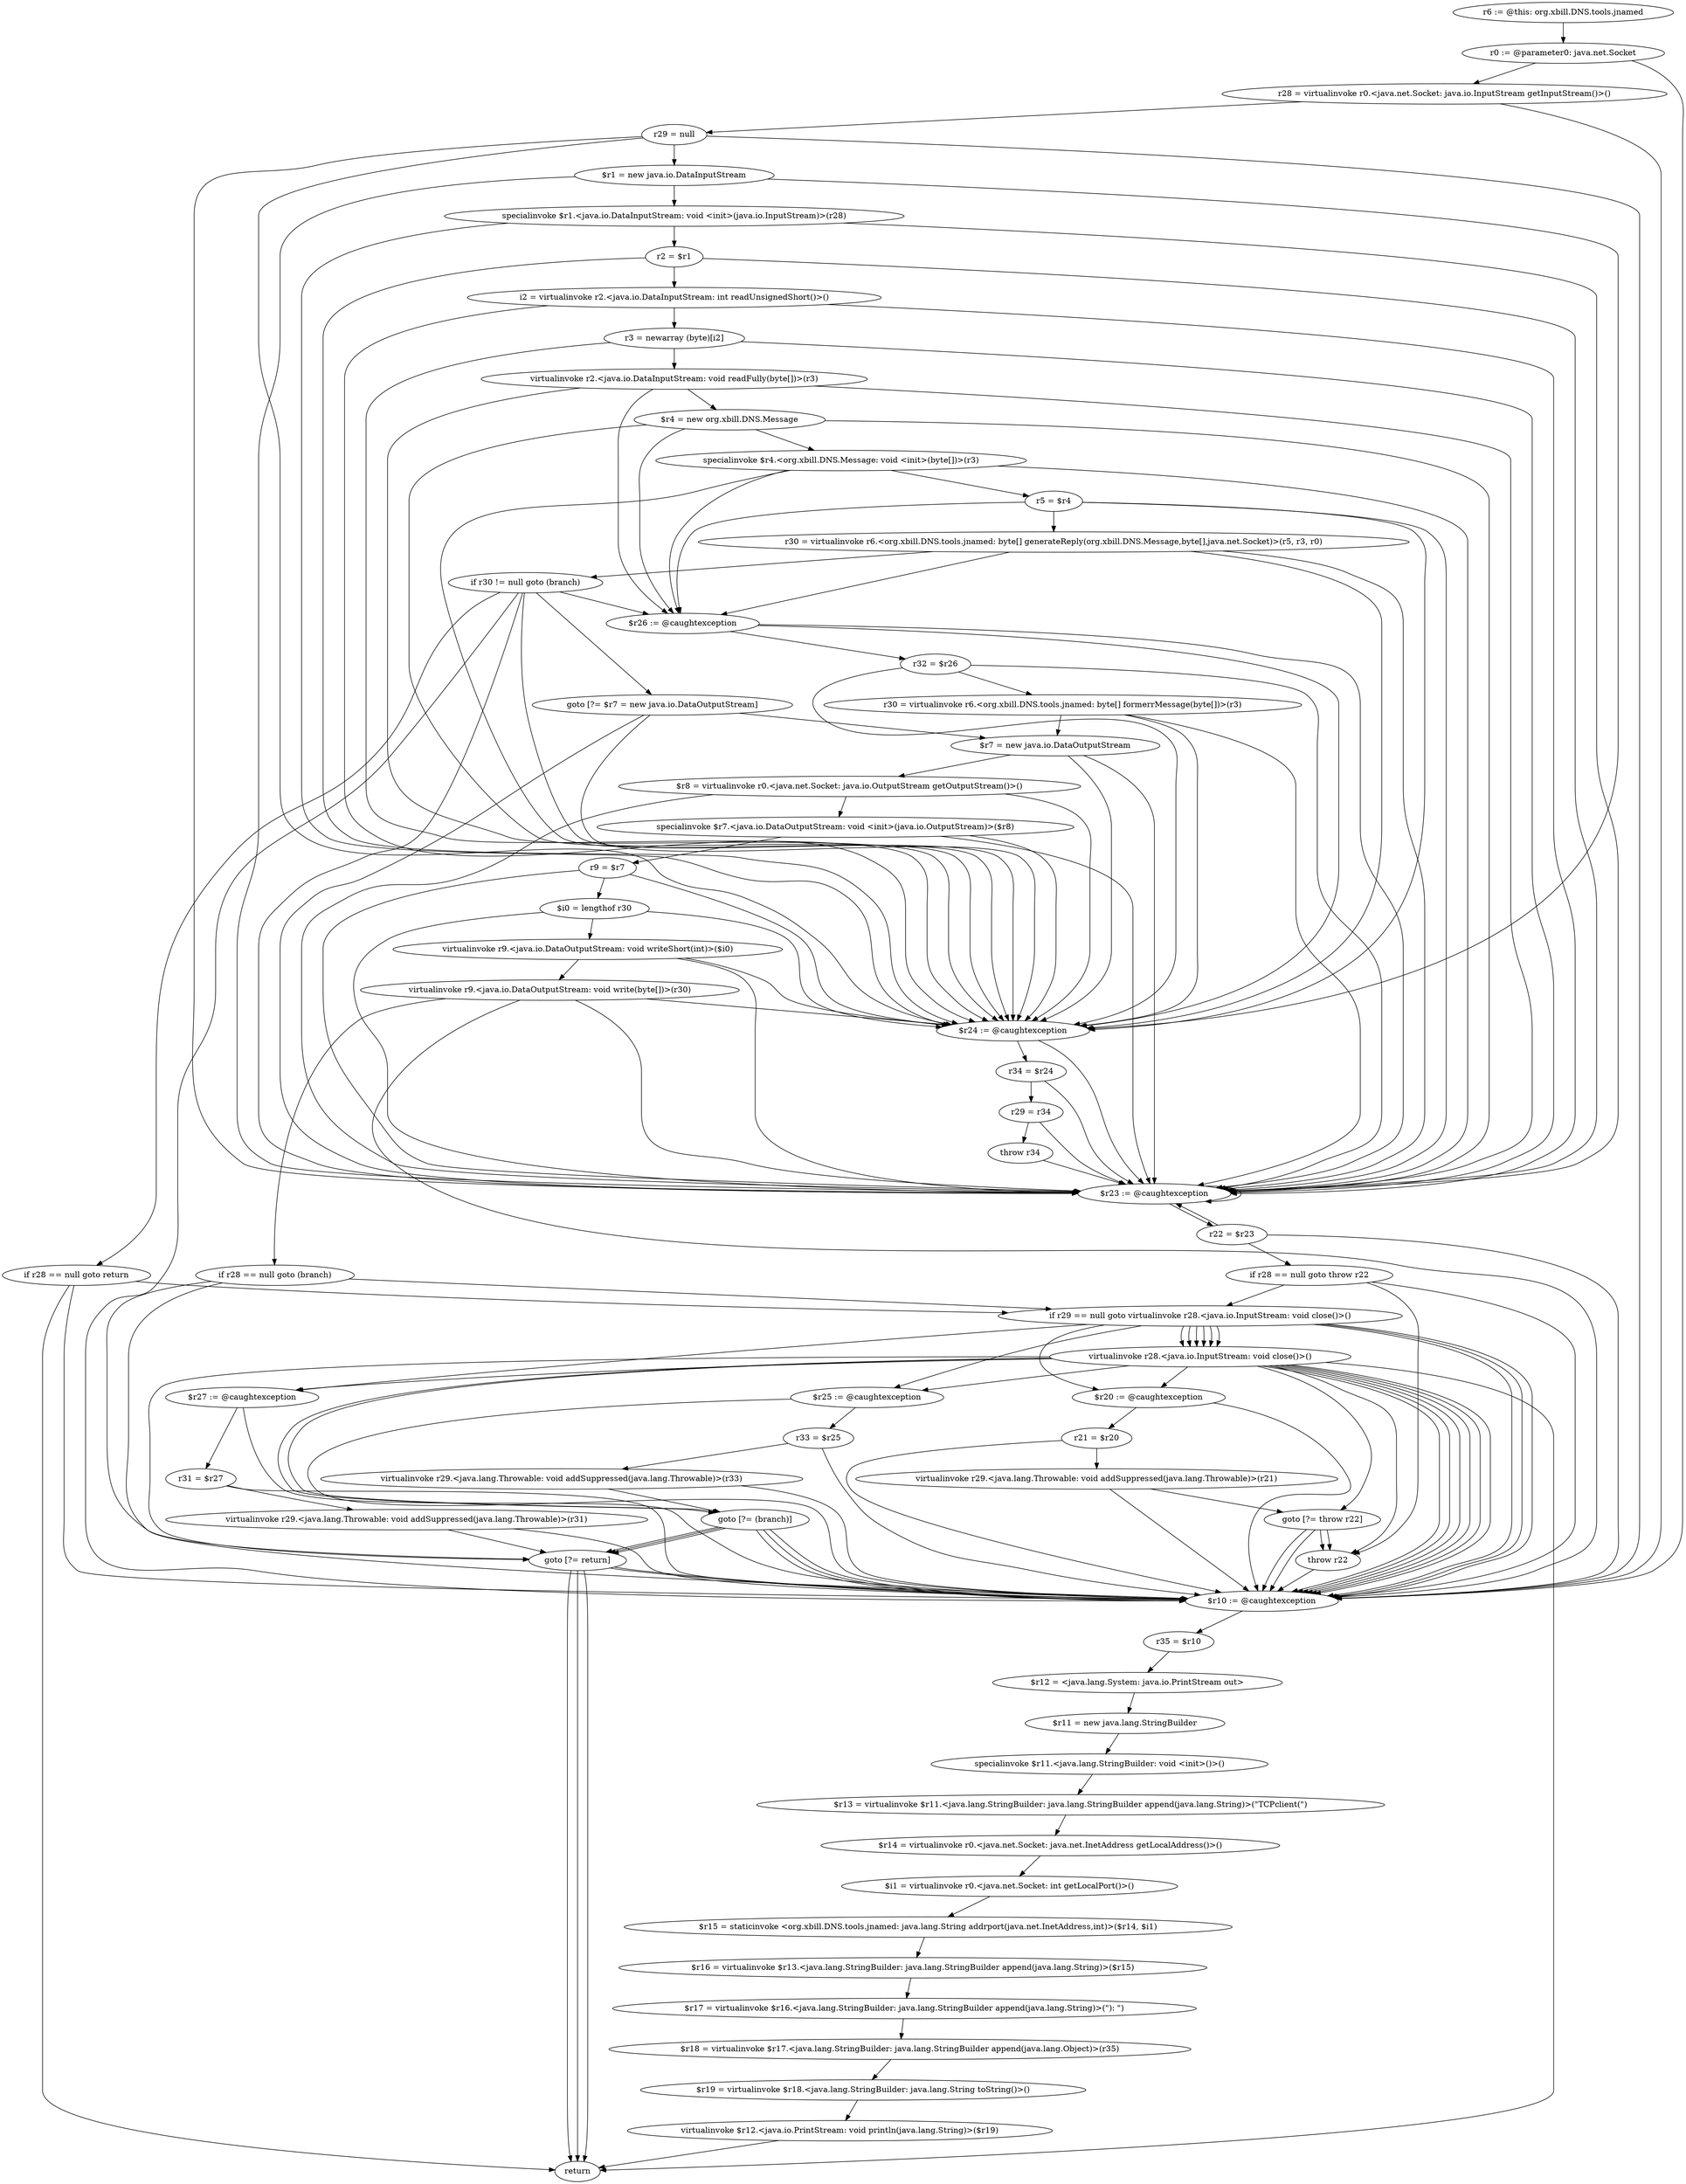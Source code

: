 digraph "unitGraph" {
    "r6 := @this: org.xbill.DNS.tools.jnamed"
    "r0 := @parameter0: java.net.Socket"
    "r28 = virtualinvoke r0.<java.net.Socket: java.io.InputStream getInputStream()>()"
    "r29 = null"
    "$r1 = new java.io.DataInputStream"
    "specialinvoke $r1.<java.io.DataInputStream: void <init>(java.io.InputStream)>(r28)"
    "r2 = $r1"
    "i2 = virtualinvoke r2.<java.io.DataInputStream: int readUnsignedShort()>()"
    "r3 = newarray (byte)[i2]"
    "virtualinvoke r2.<java.io.DataInputStream: void readFully(byte[])>(r3)"
    "$r4 = new org.xbill.DNS.Message"
    "specialinvoke $r4.<org.xbill.DNS.Message: void <init>(byte[])>(r3)"
    "r5 = $r4"
    "r30 = virtualinvoke r6.<org.xbill.DNS.tools.jnamed: byte[] generateReply(org.xbill.DNS.Message,byte[],java.net.Socket)>(r5, r3, r0)"
    "if r30 != null goto (branch)"
    "if r28 == null goto return"
    "if r29 == null goto virtualinvoke r28.<java.io.InputStream: void close()>()"
    "virtualinvoke r28.<java.io.InputStream: void close()>()"
    "goto [?= return]"
    "$r27 := @caughtexception"
    "r31 = $r27"
    "virtualinvoke r29.<java.lang.Throwable: void addSuppressed(java.lang.Throwable)>(r31)"
    "return"
    "goto [?= $r7 = new java.io.DataOutputStream]"
    "$r26 := @caughtexception"
    "r32 = $r26"
    "r30 = virtualinvoke r6.<org.xbill.DNS.tools.jnamed: byte[] formerrMessage(byte[])>(r3)"
    "$r7 = new java.io.DataOutputStream"
    "$r8 = virtualinvoke r0.<java.net.Socket: java.io.OutputStream getOutputStream()>()"
    "specialinvoke $r7.<java.io.DataOutputStream: void <init>(java.io.OutputStream)>($r8)"
    "r9 = $r7"
    "$i0 = lengthof r30"
    "virtualinvoke r9.<java.io.DataOutputStream: void writeShort(int)>($i0)"
    "virtualinvoke r9.<java.io.DataOutputStream: void write(byte[])>(r30)"
    "if r28 == null goto (branch)"
    "goto [?= (branch)]"
    "$r25 := @caughtexception"
    "r33 = $r25"
    "virtualinvoke r29.<java.lang.Throwable: void addSuppressed(java.lang.Throwable)>(r33)"
    "$r24 := @caughtexception"
    "r34 = $r24"
    "r29 = r34"
    "throw r34"
    "$r23 := @caughtexception"
    "r22 = $r23"
    "if r28 == null goto throw r22"
    "goto [?= throw r22]"
    "$r20 := @caughtexception"
    "r21 = $r20"
    "virtualinvoke r29.<java.lang.Throwable: void addSuppressed(java.lang.Throwable)>(r21)"
    "throw r22"
    "$r10 := @caughtexception"
    "r35 = $r10"
    "$r12 = <java.lang.System: java.io.PrintStream out>"
    "$r11 = new java.lang.StringBuilder"
    "specialinvoke $r11.<java.lang.StringBuilder: void <init>()>()"
    "$r13 = virtualinvoke $r11.<java.lang.StringBuilder: java.lang.StringBuilder append(java.lang.String)>(\"TCPclient(\")"
    "$r14 = virtualinvoke r0.<java.net.Socket: java.net.InetAddress getLocalAddress()>()"
    "$i1 = virtualinvoke r0.<java.net.Socket: int getLocalPort()>()"
    "$r15 = staticinvoke <org.xbill.DNS.tools.jnamed: java.lang.String addrport(java.net.InetAddress,int)>($r14, $i1)"
    "$r16 = virtualinvoke $r13.<java.lang.StringBuilder: java.lang.StringBuilder append(java.lang.String)>($r15)"
    "$r17 = virtualinvoke $r16.<java.lang.StringBuilder: java.lang.StringBuilder append(java.lang.String)>(\"): \")"
    "$r18 = virtualinvoke $r17.<java.lang.StringBuilder: java.lang.StringBuilder append(java.lang.Object)>(r35)"
    "$r19 = virtualinvoke $r18.<java.lang.StringBuilder: java.lang.String toString()>()"
    "virtualinvoke $r12.<java.io.PrintStream: void println(java.lang.String)>($r19)"
    "r6 := @this: org.xbill.DNS.tools.jnamed"->"r0 := @parameter0: java.net.Socket";
    "r0 := @parameter0: java.net.Socket"->"r28 = virtualinvoke r0.<java.net.Socket: java.io.InputStream getInputStream()>()";
    "r0 := @parameter0: java.net.Socket"->"$r10 := @caughtexception";
    "r28 = virtualinvoke r0.<java.net.Socket: java.io.InputStream getInputStream()>()"->"r29 = null";
    "r28 = virtualinvoke r0.<java.net.Socket: java.io.InputStream getInputStream()>()"->"$r10 := @caughtexception";
    "r29 = null"->"$r24 := @caughtexception";
    "r29 = null"->"$r10 := @caughtexception";
    "r29 = null"->"$r23 := @caughtexception";
    "r29 = null"->"$r1 = new java.io.DataInputStream";
    "$r1 = new java.io.DataInputStream"->"$r24 := @caughtexception";
    "$r1 = new java.io.DataInputStream"->"$r23 := @caughtexception";
    "$r1 = new java.io.DataInputStream"->"specialinvoke $r1.<java.io.DataInputStream: void <init>(java.io.InputStream)>(r28)";
    "specialinvoke $r1.<java.io.DataInputStream: void <init>(java.io.InputStream)>(r28)"->"$r24 := @caughtexception";
    "specialinvoke $r1.<java.io.DataInputStream: void <init>(java.io.InputStream)>(r28)"->"$r23 := @caughtexception";
    "specialinvoke $r1.<java.io.DataInputStream: void <init>(java.io.InputStream)>(r28)"->"r2 = $r1";
    "r2 = $r1"->"$r24 := @caughtexception";
    "r2 = $r1"->"$r23 := @caughtexception";
    "r2 = $r1"->"i2 = virtualinvoke r2.<java.io.DataInputStream: int readUnsignedShort()>()";
    "i2 = virtualinvoke r2.<java.io.DataInputStream: int readUnsignedShort()>()"->"$r24 := @caughtexception";
    "i2 = virtualinvoke r2.<java.io.DataInputStream: int readUnsignedShort()>()"->"$r23 := @caughtexception";
    "i2 = virtualinvoke r2.<java.io.DataInputStream: int readUnsignedShort()>()"->"r3 = newarray (byte)[i2]";
    "r3 = newarray (byte)[i2]"->"$r24 := @caughtexception";
    "r3 = newarray (byte)[i2]"->"$r23 := @caughtexception";
    "r3 = newarray (byte)[i2]"->"virtualinvoke r2.<java.io.DataInputStream: void readFully(byte[])>(r3)";
    "virtualinvoke r2.<java.io.DataInputStream: void readFully(byte[])>(r3)"->"$r26 := @caughtexception";
    "virtualinvoke r2.<java.io.DataInputStream: void readFully(byte[])>(r3)"->"$r24 := @caughtexception";
    "virtualinvoke r2.<java.io.DataInputStream: void readFully(byte[])>(r3)"->"$r23 := @caughtexception";
    "virtualinvoke r2.<java.io.DataInputStream: void readFully(byte[])>(r3)"->"$r4 = new org.xbill.DNS.Message";
    "$r4 = new org.xbill.DNS.Message"->"$r26 := @caughtexception";
    "$r4 = new org.xbill.DNS.Message"->"$r24 := @caughtexception";
    "$r4 = new org.xbill.DNS.Message"->"$r23 := @caughtexception";
    "$r4 = new org.xbill.DNS.Message"->"specialinvoke $r4.<org.xbill.DNS.Message: void <init>(byte[])>(r3)";
    "specialinvoke $r4.<org.xbill.DNS.Message: void <init>(byte[])>(r3)"->"$r26 := @caughtexception";
    "specialinvoke $r4.<org.xbill.DNS.Message: void <init>(byte[])>(r3)"->"$r24 := @caughtexception";
    "specialinvoke $r4.<org.xbill.DNS.Message: void <init>(byte[])>(r3)"->"$r23 := @caughtexception";
    "specialinvoke $r4.<org.xbill.DNS.Message: void <init>(byte[])>(r3)"->"r5 = $r4";
    "r5 = $r4"->"$r26 := @caughtexception";
    "r5 = $r4"->"$r24 := @caughtexception";
    "r5 = $r4"->"$r23 := @caughtexception";
    "r5 = $r4"->"r30 = virtualinvoke r6.<org.xbill.DNS.tools.jnamed: byte[] generateReply(org.xbill.DNS.Message,byte[],java.net.Socket)>(r5, r3, r0)";
    "r30 = virtualinvoke r6.<org.xbill.DNS.tools.jnamed: byte[] generateReply(org.xbill.DNS.Message,byte[],java.net.Socket)>(r5, r3, r0)"->"$r26 := @caughtexception";
    "r30 = virtualinvoke r6.<org.xbill.DNS.tools.jnamed: byte[] generateReply(org.xbill.DNS.Message,byte[],java.net.Socket)>(r5, r3, r0)"->"$r24 := @caughtexception";
    "r30 = virtualinvoke r6.<org.xbill.DNS.tools.jnamed: byte[] generateReply(org.xbill.DNS.Message,byte[],java.net.Socket)>(r5, r3, r0)"->"$r23 := @caughtexception";
    "r30 = virtualinvoke r6.<org.xbill.DNS.tools.jnamed: byte[] generateReply(org.xbill.DNS.Message,byte[],java.net.Socket)>(r5, r3, r0)"->"if r30 != null goto (branch)";
    "if r30 != null goto (branch)"->"$r26 := @caughtexception";
    "if r30 != null goto (branch)"->"$r24 := @caughtexception";
    "if r30 != null goto (branch)"->"$r10 := @caughtexception";
    "if r30 != null goto (branch)"->"$r23 := @caughtexception";
    "if r30 != null goto (branch)"->"if r28 == null goto return";
    "if r30 != null goto (branch)"->"goto [?= $r7 = new java.io.DataOutputStream]";
    "if r28 == null goto return"->"if r29 == null goto virtualinvoke r28.<java.io.InputStream: void close()>()";
    "if r28 == null goto return"->"return";
    "if r28 == null goto return"->"$r10 := @caughtexception";
    "if r29 == null goto virtualinvoke r28.<java.io.InputStream: void close()>()"->"virtualinvoke r28.<java.io.InputStream: void close()>()";
    "if r29 == null goto virtualinvoke r28.<java.io.InputStream: void close()>()"->"virtualinvoke r28.<java.io.InputStream: void close()>()";
    "if r29 == null goto virtualinvoke r28.<java.io.InputStream: void close()>()"->"$r27 := @caughtexception";
    "if r29 == null goto virtualinvoke r28.<java.io.InputStream: void close()>()"->"$r10 := @caughtexception";
    "virtualinvoke r28.<java.io.InputStream: void close()>()"->"$r27 := @caughtexception";
    "virtualinvoke r28.<java.io.InputStream: void close()>()"->"$r10 := @caughtexception";
    "virtualinvoke r28.<java.io.InputStream: void close()>()"->"goto [?= return]";
    "goto [?= return]"->"return";
    "goto [?= return]"->"$r10 := @caughtexception";
    "$r27 := @caughtexception"->"r31 = $r27";
    "$r27 := @caughtexception"->"$r10 := @caughtexception";
    "r31 = $r27"->"virtualinvoke r29.<java.lang.Throwable: void addSuppressed(java.lang.Throwable)>(r31)";
    "r31 = $r27"->"$r10 := @caughtexception";
    "virtualinvoke r29.<java.lang.Throwable: void addSuppressed(java.lang.Throwable)>(r31)"->"goto [?= return]";
    "virtualinvoke r29.<java.lang.Throwable: void addSuppressed(java.lang.Throwable)>(r31)"->"$r10 := @caughtexception";
    "goto [?= return]"->"return";
    "goto [?= return]"->"$r10 := @caughtexception";
    "virtualinvoke r28.<java.io.InputStream: void close()>()"->"return";
    "virtualinvoke r28.<java.io.InputStream: void close()>()"->"$r10 := @caughtexception";
    "goto [?= $r7 = new java.io.DataOutputStream]"->"$r24 := @caughtexception";
    "goto [?= $r7 = new java.io.DataOutputStream]"->"$r23 := @caughtexception";
    "goto [?= $r7 = new java.io.DataOutputStream]"->"$r7 = new java.io.DataOutputStream";
    "$r26 := @caughtexception"->"$r24 := @caughtexception";
    "$r26 := @caughtexception"->"$r23 := @caughtexception";
    "$r26 := @caughtexception"->"r32 = $r26";
    "r32 = $r26"->"$r24 := @caughtexception";
    "r32 = $r26"->"$r23 := @caughtexception";
    "r32 = $r26"->"r30 = virtualinvoke r6.<org.xbill.DNS.tools.jnamed: byte[] formerrMessage(byte[])>(r3)";
    "r30 = virtualinvoke r6.<org.xbill.DNS.tools.jnamed: byte[] formerrMessage(byte[])>(r3)"->"$r24 := @caughtexception";
    "r30 = virtualinvoke r6.<org.xbill.DNS.tools.jnamed: byte[] formerrMessage(byte[])>(r3)"->"$r23 := @caughtexception";
    "r30 = virtualinvoke r6.<org.xbill.DNS.tools.jnamed: byte[] formerrMessage(byte[])>(r3)"->"$r7 = new java.io.DataOutputStream";
    "$r7 = new java.io.DataOutputStream"->"$r24 := @caughtexception";
    "$r7 = new java.io.DataOutputStream"->"$r23 := @caughtexception";
    "$r7 = new java.io.DataOutputStream"->"$r8 = virtualinvoke r0.<java.net.Socket: java.io.OutputStream getOutputStream()>()";
    "$r8 = virtualinvoke r0.<java.net.Socket: java.io.OutputStream getOutputStream()>()"->"$r24 := @caughtexception";
    "$r8 = virtualinvoke r0.<java.net.Socket: java.io.OutputStream getOutputStream()>()"->"$r23 := @caughtexception";
    "$r8 = virtualinvoke r0.<java.net.Socket: java.io.OutputStream getOutputStream()>()"->"specialinvoke $r7.<java.io.DataOutputStream: void <init>(java.io.OutputStream)>($r8)";
    "specialinvoke $r7.<java.io.DataOutputStream: void <init>(java.io.OutputStream)>($r8)"->"$r24 := @caughtexception";
    "specialinvoke $r7.<java.io.DataOutputStream: void <init>(java.io.OutputStream)>($r8)"->"$r23 := @caughtexception";
    "specialinvoke $r7.<java.io.DataOutputStream: void <init>(java.io.OutputStream)>($r8)"->"r9 = $r7";
    "r9 = $r7"->"$r24 := @caughtexception";
    "r9 = $r7"->"$r23 := @caughtexception";
    "r9 = $r7"->"$i0 = lengthof r30";
    "$i0 = lengthof r30"->"$r24 := @caughtexception";
    "$i0 = lengthof r30"->"$r23 := @caughtexception";
    "$i0 = lengthof r30"->"virtualinvoke r9.<java.io.DataOutputStream: void writeShort(int)>($i0)";
    "virtualinvoke r9.<java.io.DataOutputStream: void writeShort(int)>($i0)"->"$r24 := @caughtexception";
    "virtualinvoke r9.<java.io.DataOutputStream: void writeShort(int)>($i0)"->"$r23 := @caughtexception";
    "virtualinvoke r9.<java.io.DataOutputStream: void writeShort(int)>($i0)"->"virtualinvoke r9.<java.io.DataOutputStream: void write(byte[])>(r30)";
    "virtualinvoke r9.<java.io.DataOutputStream: void write(byte[])>(r30)"->"$r24 := @caughtexception";
    "virtualinvoke r9.<java.io.DataOutputStream: void write(byte[])>(r30)"->"$r10 := @caughtexception";
    "virtualinvoke r9.<java.io.DataOutputStream: void write(byte[])>(r30)"->"$r23 := @caughtexception";
    "virtualinvoke r9.<java.io.DataOutputStream: void write(byte[])>(r30)"->"if r28 == null goto (branch)";
    "if r28 == null goto (branch)"->"if r29 == null goto virtualinvoke r28.<java.io.InputStream: void close()>()";
    "if r28 == null goto (branch)"->"goto [?= return]";
    "if r28 == null goto (branch)"->"$r10 := @caughtexception";
    "if r29 == null goto virtualinvoke r28.<java.io.InputStream: void close()>()"->"virtualinvoke r28.<java.io.InputStream: void close()>()";
    "if r29 == null goto virtualinvoke r28.<java.io.InputStream: void close()>()"->"virtualinvoke r28.<java.io.InputStream: void close()>()";
    "if r29 == null goto virtualinvoke r28.<java.io.InputStream: void close()>()"->"$r25 := @caughtexception";
    "if r29 == null goto virtualinvoke r28.<java.io.InputStream: void close()>()"->"$r10 := @caughtexception";
    "virtualinvoke r28.<java.io.InputStream: void close()>()"->"$r25 := @caughtexception";
    "virtualinvoke r28.<java.io.InputStream: void close()>()"->"$r10 := @caughtexception";
    "virtualinvoke r28.<java.io.InputStream: void close()>()"->"goto [?= (branch)]";
    "goto [?= (branch)]"->"goto [?= return]";
    "goto [?= (branch)]"->"$r10 := @caughtexception";
    "$r25 := @caughtexception"->"r33 = $r25";
    "$r25 := @caughtexception"->"$r10 := @caughtexception";
    "r33 = $r25"->"virtualinvoke r29.<java.lang.Throwable: void addSuppressed(java.lang.Throwable)>(r33)";
    "r33 = $r25"->"$r10 := @caughtexception";
    "virtualinvoke r29.<java.lang.Throwable: void addSuppressed(java.lang.Throwable)>(r33)"->"goto [?= (branch)]";
    "virtualinvoke r29.<java.lang.Throwable: void addSuppressed(java.lang.Throwable)>(r33)"->"$r10 := @caughtexception";
    "goto [?= (branch)]"->"goto [?= return]";
    "goto [?= (branch)]"->"$r10 := @caughtexception";
    "virtualinvoke r28.<java.io.InputStream: void close()>()"->"goto [?= (branch)]";
    "virtualinvoke r28.<java.io.InputStream: void close()>()"->"$r10 := @caughtexception";
    "goto [?= (branch)]"->"goto [?= return]";
    "goto [?= (branch)]"->"$r10 := @caughtexception";
    "$r24 := @caughtexception"->"r34 = $r24";
    "$r24 := @caughtexception"->"$r23 := @caughtexception";
    "r34 = $r24"->"r29 = r34";
    "r34 = $r24"->"$r23 := @caughtexception";
    "r29 = r34"->"throw r34";
    "r29 = r34"->"$r23 := @caughtexception";
    "throw r34"->"$r23 := @caughtexception";
    "$r23 := @caughtexception"->"r22 = $r23";
    "$r23 := @caughtexception"->"$r23 := @caughtexception";
    "r22 = $r23"->"$r23 := @caughtexception";
    "r22 = $r23"->"$r10 := @caughtexception";
    "r22 = $r23"->"if r28 == null goto throw r22";
    "if r28 == null goto throw r22"->"if r29 == null goto virtualinvoke r28.<java.io.InputStream: void close()>()";
    "if r28 == null goto throw r22"->"throw r22";
    "if r28 == null goto throw r22"->"$r10 := @caughtexception";
    "if r29 == null goto virtualinvoke r28.<java.io.InputStream: void close()>()"->"virtualinvoke r28.<java.io.InputStream: void close()>()";
    "if r29 == null goto virtualinvoke r28.<java.io.InputStream: void close()>()"->"virtualinvoke r28.<java.io.InputStream: void close()>()";
    "if r29 == null goto virtualinvoke r28.<java.io.InputStream: void close()>()"->"$r20 := @caughtexception";
    "if r29 == null goto virtualinvoke r28.<java.io.InputStream: void close()>()"->"$r10 := @caughtexception";
    "virtualinvoke r28.<java.io.InputStream: void close()>()"->"$r20 := @caughtexception";
    "virtualinvoke r28.<java.io.InputStream: void close()>()"->"$r10 := @caughtexception";
    "virtualinvoke r28.<java.io.InputStream: void close()>()"->"goto [?= throw r22]";
    "goto [?= throw r22]"->"throw r22";
    "goto [?= throw r22]"->"$r10 := @caughtexception";
    "$r20 := @caughtexception"->"r21 = $r20";
    "$r20 := @caughtexception"->"$r10 := @caughtexception";
    "r21 = $r20"->"virtualinvoke r29.<java.lang.Throwable: void addSuppressed(java.lang.Throwable)>(r21)";
    "r21 = $r20"->"$r10 := @caughtexception";
    "virtualinvoke r29.<java.lang.Throwable: void addSuppressed(java.lang.Throwable)>(r21)"->"goto [?= throw r22]";
    "virtualinvoke r29.<java.lang.Throwable: void addSuppressed(java.lang.Throwable)>(r21)"->"$r10 := @caughtexception";
    "goto [?= throw r22]"->"throw r22";
    "goto [?= throw r22]"->"$r10 := @caughtexception";
    "virtualinvoke r28.<java.io.InputStream: void close()>()"->"throw r22";
    "virtualinvoke r28.<java.io.InputStream: void close()>()"->"$r10 := @caughtexception";
    "throw r22"->"$r10 := @caughtexception";
    "goto [?= return]"->"return";
    "$r10 := @caughtexception"->"r35 = $r10";
    "r35 = $r10"->"$r12 = <java.lang.System: java.io.PrintStream out>";
    "$r12 = <java.lang.System: java.io.PrintStream out>"->"$r11 = new java.lang.StringBuilder";
    "$r11 = new java.lang.StringBuilder"->"specialinvoke $r11.<java.lang.StringBuilder: void <init>()>()";
    "specialinvoke $r11.<java.lang.StringBuilder: void <init>()>()"->"$r13 = virtualinvoke $r11.<java.lang.StringBuilder: java.lang.StringBuilder append(java.lang.String)>(\"TCPclient(\")";
    "$r13 = virtualinvoke $r11.<java.lang.StringBuilder: java.lang.StringBuilder append(java.lang.String)>(\"TCPclient(\")"->"$r14 = virtualinvoke r0.<java.net.Socket: java.net.InetAddress getLocalAddress()>()";
    "$r14 = virtualinvoke r0.<java.net.Socket: java.net.InetAddress getLocalAddress()>()"->"$i1 = virtualinvoke r0.<java.net.Socket: int getLocalPort()>()";
    "$i1 = virtualinvoke r0.<java.net.Socket: int getLocalPort()>()"->"$r15 = staticinvoke <org.xbill.DNS.tools.jnamed: java.lang.String addrport(java.net.InetAddress,int)>($r14, $i1)";
    "$r15 = staticinvoke <org.xbill.DNS.tools.jnamed: java.lang.String addrport(java.net.InetAddress,int)>($r14, $i1)"->"$r16 = virtualinvoke $r13.<java.lang.StringBuilder: java.lang.StringBuilder append(java.lang.String)>($r15)";
    "$r16 = virtualinvoke $r13.<java.lang.StringBuilder: java.lang.StringBuilder append(java.lang.String)>($r15)"->"$r17 = virtualinvoke $r16.<java.lang.StringBuilder: java.lang.StringBuilder append(java.lang.String)>(\"): \")";
    "$r17 = virtualinvoke $r16.<java.lang.StringBuilder: java.lang.StringBuilder append(java.lang.String)>(\"): \")"->"$r18 = virtualinvoke $r17.<java.lang.StringBuilder: java.lang.StringBuilder append(java.lang.Object)>(r35)";
    "$r18 = virtualinvoke $r17.<java.lang.StringBuilder: java.lang.StringBuilder append(java.lang.Object)>(r35)"->"$r19 = virtualinvoke $r18.<java.lang.StringBuilder: java.lang.String toString()>()";
    "$r19 = virtualinvoke $r18.<java.lang.StringBuilder: java.lang.String toString()>()"->"virtualinvoke $r12.<java.io.PrintStream: void println(java.lang.String)>($r19)";
    "virtualinvoke $r12.<java.io.PrintStream: void println(java.lang.String)>($r19)"->"return";
}
